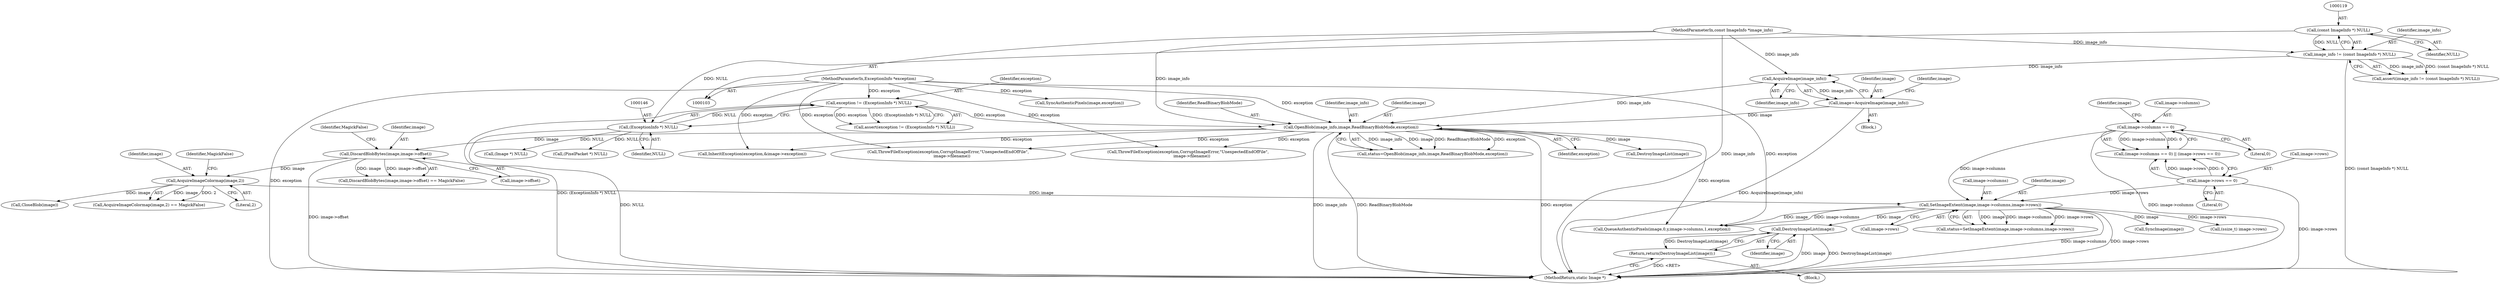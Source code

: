 digraph "0_ImageMagick_f6e9d0d9955e85bdd7540b251cd50d598dacc5e6_35@pointer" {
"1000258" [label="(Call,DestroyImageList(image))"];
"1000238" [label="(Call,SetImageExtent(image,image->columns,image->rows))"];
"1000215" [label="(Call,AcquireImageColormap(image,2))"];
"1000195" [label="(Call,DiscardBlobBytes(image,image->offset))"];
"1000175" [label="(Call,OpenBlob(image_info,image,ReadBinaryBlobMode,exception))"];
"1000156" [label="(Call,AcquireImage(image_info))"];
"1000116" [label="(Call,image_info != (const ImageInfo *) NULL)"];
"1000104" [label="(MethodParameterIn,const ImageInfo *image_info)"];
"1000118" [label="(Call,(const ImageInfo *) NULL)"];
"1000154" [label="(Call,image=AcquireImage(image_info))"];
"1000143" [label="(Call,exception != (ExceptionInfo *) NULL)"];
"1000105" [label="(MethodParameterIn,ExceptionInfo *exception)"];
"1000145" [label="(Call,(ExceptionInfo *) NULL)"];
"1000160" [label="(Call,image->columns == 0)"];
"1000165" [label="(Call,image->rows == 0)"];
"1000257" [label="(Return,return(DestroyImageList(image));)"];
"1000288" [label="(Call,(PixelPacket *) NULL)"];
"1000165" [label="(Call,image->rows == 0)"];
"1000231" [label="(Call,CloseBlob(image))"];
"1000162" [label="(Identifier,image)"];
"1000200" [label="(Identifier,MagickFalse)"];
"1000104" [label="(MethodParameterIn,const ImageInfo *image_info)"];
"1000105" [label="(MethodParameterIn,ExceptionInfo *exception)"];
"1000194" [label="(Call,DiscardBlobBytes(image,image->offset) == MagickFalse)"];
"1000259" [label="(Identifier,image)"];
"1000116" [label="(Call,image_info != (const ImageInfo *) NULL)"];
"1000145" [label="(Call,(ExceptionInfo *) NULL)"];
"1000176" [label="(Identifier,image_info)"];
"1000159" [label="(Call,(image->columns == 0) || (image->rows == 0))"];
"1000177" [label="(Identifier,image)"];
"1000179" [label="(Identifier,exception)"];
"1000143" [label="(Call,exception != (ExceptionInfo *) NULL)"];
"1000161" [label="(Call,image->columns)"];
"1000167" [label="(Identifier,image)"];
"1000164" [label="(Literal,0)"];
"1000214" [label="(Call,AcquireImageColormap(image,2) == MagickFalse)"];
"1000154" [label="(Call,image=AcquireImage(image_info))"];
"1000257" [label="(Return,return(DestroyImageList(image));)"];
"1000243" [label="(Call,image->rows)"];
"1000120" [label="(Identifier,NULL)"];
"1000201" [label="(Call,ThrowFileException(exception,CorruptImageError,\"UnexpectedEndOfFile\",\n      image->filename))"];
"1000169" [label="(Literal,0)"];
"1000187" [label="(Call,DestroyImageList(image))"];
"1000258" [label="(Call,DestroyImageList(image))"];
"1000240" [label="(Call,image->columns)"];
"1000155" [label="(Identifier,image)"];
"1000178" [label="(Identifier,ReadBinaryBlobMode)"];
"1000239" [label="(Identifier,image)"];
"1000147" [label="(Identifier,NULL)"];
"1000166" [label="(Call,image->rows)"];
"1000215" [label="(Call,AcquireImageColormap(image,2))"];
"1000196" [label="(Identifier,image)"];
"1000117" [label="(Identifier,image_info)"];
"1000106" [label="(Block,)"];
"1000217" [label="(Literal,2)"];
"1000236" [label="(Call,status=SetImageExtent(image,image->columns,image->rows))"];
"1000276" [label="(Call,QueueAuthenticPixels(image,0,y,image->columns,1,exception))"];
"1000175" [label="(Call,OpenBlob(image_info,image,ReadBinaryBlobMode,exception))"];
"1000157" [label="(Identifier,image_info)"];
"1000190" [label="(Call,(Image *) NULL)"];
"1000379" [label="(Call,ThrowFileException(exception,CorruptImageError,\"UnexpectedEndOfFile\",\n      image->filename))"];
"1000238" [label="(Call,SetImageExtent(image,image->columns,image->rows))"];
"1000349" [label="(Call,SyncAuthenticPixels(image,exception))"];
"1000218" [label="(Identifier,MagickFalse)"];
"1000160" [label="(Call,image->columns == 0)"];
"1000197" [label="(Call,image->offset)"];
"1000142" [label="(Call,assert(exception != (ExceptionInfo *) NULL))"];
"1000250" [label="(Block,)"];
"1000173" [label="(Call,status=OpenBlob(image_info,image,ReadBinaryBlobMode,exception))"];
"1000393" [label="(MethodReturn,static Image *)"];
"1000195" [label="(Call,DiscardBlobBytes(image,image->offset))"];
"1000115" [label="(Call,assert(image_info != (const ImageInfo *) NULL))"];
"1000156" [label="(Call,AcquireImage(image_info))"];
"1000216" [label="(Identifier,image)"];
"1000251" [label="(Call,InheritException(exception,&image->exception))"];
"1000144" [label="(Identifier,exception)"];
"1000118" [label="(Call,(const ImageInfo *) NULL)"];
"1000372" [label="(Call,SyncImage(image))"];
"1000266" [label="(Call,(ssize_t) image->rows)"];
"1000258" -> "1000257"  [label="AST: "];
"1000258" -> "1000259"  [label="CFG: "];
"1000259" -> "1000258"  [label="AST: "];
"1000257" -> "1000258"  [label="CFG: "];
"1000258" -> "1000393"  [label="DDG: image"];
"1000258" -> "1000393"  [label="DDG: DestroyImageList(image)"];
"1000258" -> "1000257"  [label="DDG: DestroyImageList(image)"];
"1000238" -> "1000258"  [label="DDG: image"];
"1000238" -> "1000236"  [label="AST: "];
"1000238" -> "1000243"  [label="CFG: "];
"1000239" -> "1000238"  [label="AST: "];
"1000240" -> "1000238"  [label="AST: "];
"1000243" -> "1000238"  [label="AST: "];
"1000236" -> "1000238"  [label="CFG: "];
"1000238" -> "1000393"  [label="DDG: image->columns"];
"1000238" -> "1000393"  [label="DDG: image->rows"];
"1000238" -> "1000236"  [label="DDG: image"];
"1000238" -> "1000236"  [label="DDG: image->columns"];
"1000238" -> "1000236"  [label="DDG: image->rows"];
"1000215" -> "1000238"  [label="DDG: image"];
"1000160" -> "1000238"  [label="DDG: image->columns"];
"1000165" -> "1000238"  [label="DDG: image->rows"];
"1000238" -> "1000266"  [label="DDG: image->rows"];
"1000238" -> "1000276"  [label="DDG: image"];
"1000238" -> "1000276"  [label="DDG: image->columns"];
"1000238" -> "1000372"  [label="DDG: image"];
"1000215" -> "1000214"  [label="AST: "];
"1000215" -> "1000217"  [label="CFG: "];
"1000216" -> "1000215"  [label="AST: "];
"1000217" -> "1000215"  [label="AST: "];
"1000218" -> "1000215"  [label="CFG: "];
"1000215" -> "1000214"  [label="DDG: image"];
"1000215" -> "1000214"  [label="DDG: 2"];
"1000195" -> "1000215"  [label="DDG: image"];
"1000215" -> "1000231"  [label="DDG: image"];
"1000195" -> "1000194"  [label="AST: "];
"1000195" -> "1000197"  [label="CFG: "];
"1000196" -> "1000195"  [label="AST: "];
"1000197" -> "1000195"  [label="AST: "];
"1000200" -> "1000195"  [label="CFG: "];
"1000195" -> "1000393"  [label="DDG: image->offset"];
"1000195" -> "1000194"  [label="DDG: image"];
"1000195" -> "1000194"  [label="DDG: image->offset"];
"1000175" -> "1000195"  [label="DDG: image"];
"1000175" -> "1000173"  [label="AST: "];
"1000175" -> "1000179"  [label="CFG: "];
"1000176" -> "1000175"  [label="AST: "];
"1000177" -> "1000175"  [label="AST: "];
"1000178" -> "1000175"  [label="AST: "];
"1000179" -> "1000175"  [label="AST: "];
"1000173" -> "1000175"  [label="CFG: "];
"1000175" -> "1000393"  [label="DDG: ReadBinaryBlobMode"];
"1000175" -> "1000393"  [label="DDG: exception"];
"1000175" -> "1000393"  [label="DDG: image_info"];
"1000175" -> "1000173"  [label="DDG: image_info"];
"1000175" -> "1000173"  [label="DDG: image"];
"1000175" -> "1000173"  [label="DDG: ReadBinaryBlobMode"];
"1000175" -> "1000173"  [label="DDG: exception"];
"1000156" -> "1000175"  [label="DDG: image_info"];
"1000104" -> "1000175"  [label="DDG: image_info"];
"1000154" -> "1000175"  [label="DDG: image"];
"1000143" -> "1000175"  [label="DDG: exception"];
"1000105" -> "1000175"  [label="DDG: exception"];
"1000175" -> "1000187"  [label="DDG: image"];
"1000175" -> "1000201"  [label="DDG: exception"];
"1000175" -> "1000251"  [label="DDG: exception"];
"1000175" -> "1000276"  [label="DDG: exception"];
"1000175" -> "1000379"  [label="DDG: exception"];
"1000156" -> "1000154"  [label="AST: "];
"1000156" -> "1000157"  [label="CFG: "];
"1000157" -> "1000156"  [label="AST: "];
"1000154" -> "1000156"  [label="CFG: "];
"1000156" -> "1000154"  [label="DDG: image_info"];
"1000116" -> "1000156"  [label="DDG: image_info"];
"1000104" -> "1000156"  [label="DDG: image_info"];
"1000116" -> "1000115"  [label="AST: "];
"1000116" -> "1000118"  [label="CFG: "];
"1000117" -> "1000116"  [label="AST: "];
"1000118" -> "1000116"  [label="AST: "];
"1000115" -> "1000116"  [label="CFG: "];
"1000116" -> "1000393"  [label="DDG: (const ImageInfo *) NULL"];
"1000116" -> "1000115"  [label="DDG: image_info"];
"1000116" -> "1000115"  [label="DDG: (const ImageInfo *) NULL"];
"1000104" -> "1000116"  [label="DDG: image_info"];
"1000118" -> "1000116"  [label="DDG: NULL"];
"1000104" -> "1000103"  [label="AST: "];
"1000104" -> "1000393"  [label="DDG: image_info"];
"1000118" -> "1000120"  [label="CFG: "];
"1000119" -> "1000118"  [label="AST: "];
"1000120" -> "1000118"  [label="AST: "];
"1000118" -> "1000145"  [label="DDG: NULL"];
"1000154" -> "1000106"  [label="AST: "];
"1000155" -> "1000154"  [label="AST: "];
"1000162" -> "1000154"  [label="CFG: "];
"1000154" -> "1000393"  [label="DDG: AcquireImage(image_info)"];
"1000143" -> "1000142"  [label="AST: "];
"1000143" -> "1000145"  [label="CFG: "];
"1000144" -> "1000143"  [label="AST: "];
"1000145" -> "1000143"  [label="AST: "];
"1000142" -> "1000143"  [label="CFG: "];
"1000143" -> "1000393"  [label="DDG: (ExceptionInfo *) NULL"];
"1000143" -> "1000142"  [label="DDG: exception"];
"1000143" -> "1000142"  [label="DDG: (ExceptionInfo *) NULL"];
"1000105" -> "1000143"  [label="DDG: exception"];
"1000145" -> "1000143"  [label="DDG: NULL"];
"1000105" -> "1000103"  [label="AST: "];
"1000105" -> "1000393"  [label="DDG: exception"];
"1000105" -> "1000201"  [label="DDG: exception"];
"1000105" -> "1000251"  [label="DDG: exception"];
"1000105" -> "1000276"  [label="DDG: exception"];
"1000105" -> "1000349"  [label="DDG: exception"];
"1000105" -> "1000379"  [label="DDG: exception"];
"1000145" -> "1000147"  [label="CFG: "];
"1000146" -> "1000145"  [label="AST: "];
"1000147" -> "1000145"  [label="AST: "];
"1000145" -> "1000393"  [label="DDG: NULL"];
"1000145" -> "1000190"  [label="DDG: NULL"];
"1000145" -> "1000288"  [label="DDG: NULL"];
"1000160" -> "1000159"  [label="AST: "];
"1000160" -> "1000164"  [label="CFG: "];
"1000161" -> "1000160"  [label="AST: "];
"1000164" -> "1000160"  [label="AST: "];
"1000167" -> "1000160"  [label="CFG: "];
"1000159" -> "1000160"  [label="CFG: "];
"1000160" -> "1000393"  [label="DDG: image->columns"];
"1000160" -> "1000159"  [label="DDG: image->columns"];
"1000160" -> "1000159"  [label="DDG: 0"];
"1000165" -> "1000159"  [label="AST: "];
"1000165" -> "1000169"  [label="CFG: "];
"1000166" -> "1000165"  [label="AST: "];
"1000169" -> "1000165"  [label="AST: "];
"1000159" -> "1000165"  [label="CFG: "];
"1000165" -> "1000393"  [label="DDG: image->rows"];
"1000165" -> "1000159"  [label="DDG: image->rows"];
"1000165" -> "1000159"  [label="DDG: 0"];
"1000257" -> "1000250"  [label="AST: "];
"1000393" -> "1000257"  [label="CFG: "];
"1000257" -> "1000393"  [label="DDG: <RET>"];
}
